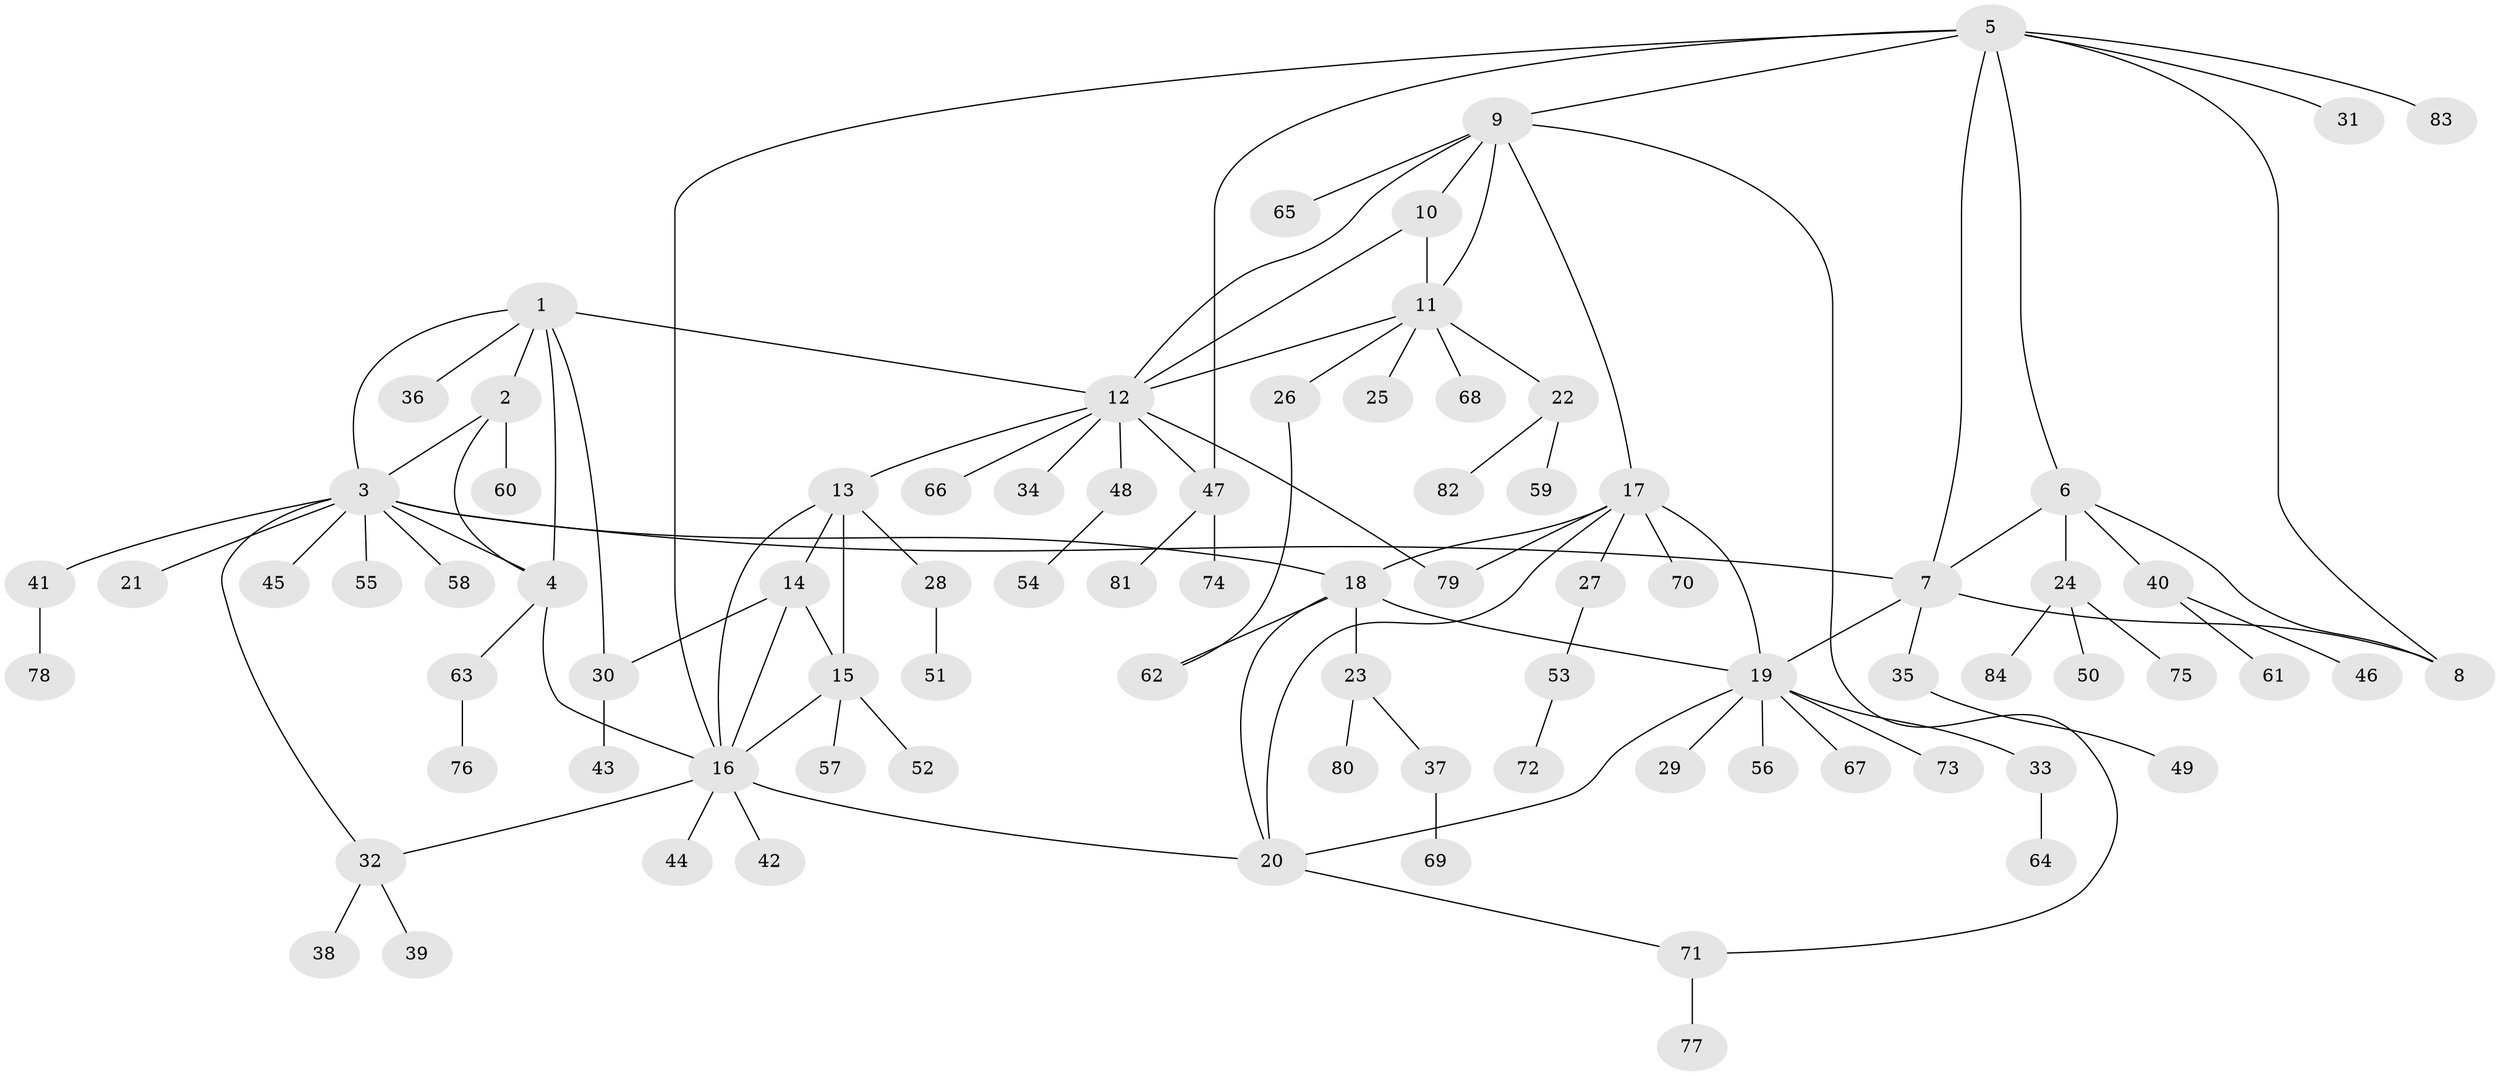 // coarse degree distribution, {6: 0.06557377049180328, 14: 0.01639344262295082, 4: 0.03278688524590164, 13: 0.01639344262295082, 5: 0.03278688524590164, 3: 0.09836065573770492, 8: 0.03278688524590164, 10: 0.01639344262295082, 7: 0.01639344262295082, 1: 0.5901639344262295, 2: 0.08196721311475409}
// Generated by graph-tools (version 1.1) at 2025/52/02/27/25 19:52:16]
// undirected, 84 vertices, 110 edges
graph export_dot {
graph [start="1"]
  node [color=gray90,style=filled];
  1;
  2;
  3;
  4;
  5;
  6;
  7;
  8;
  9;
  10;
  11;
  12;
  13;
  14;
  15;
  16;
  17;
  18;
  19;
  20;
  21;
  22;
  23;
  24;
  25;
  26;
  27;
  28;
  29;
  30;
  31;
  32;
  33;
  34;
  35;
  36;
  37;
  38;
  39;
  40;
  41;
  42;
  43;
  44;
  45;
  46;
  47;
  48;
  49;
  50;
  51;
  52;
  53;
  54;
  55;
  56;
  57;
  58;
  59;
  60;
  61;
  62;
  63;
  64;
  65;
  66;
  67;
  68;
  69;
  70;
  71;
  72;
  73;
  74;
  75;
  76;
  77;
  78;
  79;
  80;
  81;
  82;
  83;
  84;
  1 -- 2;
  1 -- 3;
  1 -- 4;
  1 -- 12;
  1 -- 30;
  1 -- 36;
  2 -- 3;
  2 -- 4;
  2 -- 60;
  3 -- 4;
  3 -- 7;
  3 -- 18;
  3 -- 21;
  3 -- 32;
  3 -- 41;
  3 -- 45;
  3 -- 55;
  3 -- 58;
  4 -- 16;
  4 -- 63;
  5 -- 6;
  5 -- 7;
  5 -- 8;
  5 -- 9;
  5 -- 16;
  5 -- 31;
  5 -- 47;
  5 -- 83;
  6 -- 7;
  6 -- 8;
  6 -- 24;
  6 -- 40;
  7 -- 8;
  7 -- 19;
  7 -- 35;
  9 -- 10;
  9 -- 11;
  9 -- 12;
  9 -- 17;
  9 -- 65;
  9 -- 71;
  10 -- 11;
  10 -- 12;
  11 -- 12;
  11 -- 22;
  11 -- 25;
  11 -- 26;
  11 -- 68;
  12 -- 13;
  12 -- 34;
  12 -- 47;
  12 -- 48;
  12 -- 66;
  12 -- 79;
  13 -- 14;
  13 -- 15;
  13 -- 16;
  13 -- 28;
  14 -- 15;
  14 -- 16;
  14 -- 30;
  15 -- 16;
  15 -- 52;
  15 -- 57;
  16 -- 20;
  16 -- 32;
  16 -- 42;
  16 -- 44;
  17 -- 18;
  17 -- 19;
  17 -- 20;
  17 -- 27;
  17 -- 70;
  17 -- 79;
  18 -- 19;
  18 -- 20;
  18 -- 23;
  18 -- 62;
  19 -- 20;
  19 -- 29;
  19 -- 33;
  19 -- 56;
  19 -- 67;
  19 -- 73;
  20 -- 71;
  22 -- 59;
  22 -- 82;
  23 -- 37;
  23 -- 80;
  24 -- 50;
  24 -- 75;
  24 -- 84;
  26 -- 62;
  27 -- 53;
  28 -- 51;
  30 -- 43;
  32 -- 38;
  32 -- 39;
  33 -- 64;
  35 -- 49;
  37 -- 69;
  40 -- 46;
  40 -- 61;
  41 -- 78;
  47 -- 74;
  47 -- 81;
  48 -- 54;
  53 -- 72;
  63 -- 76;
  71 -- 77;
}
